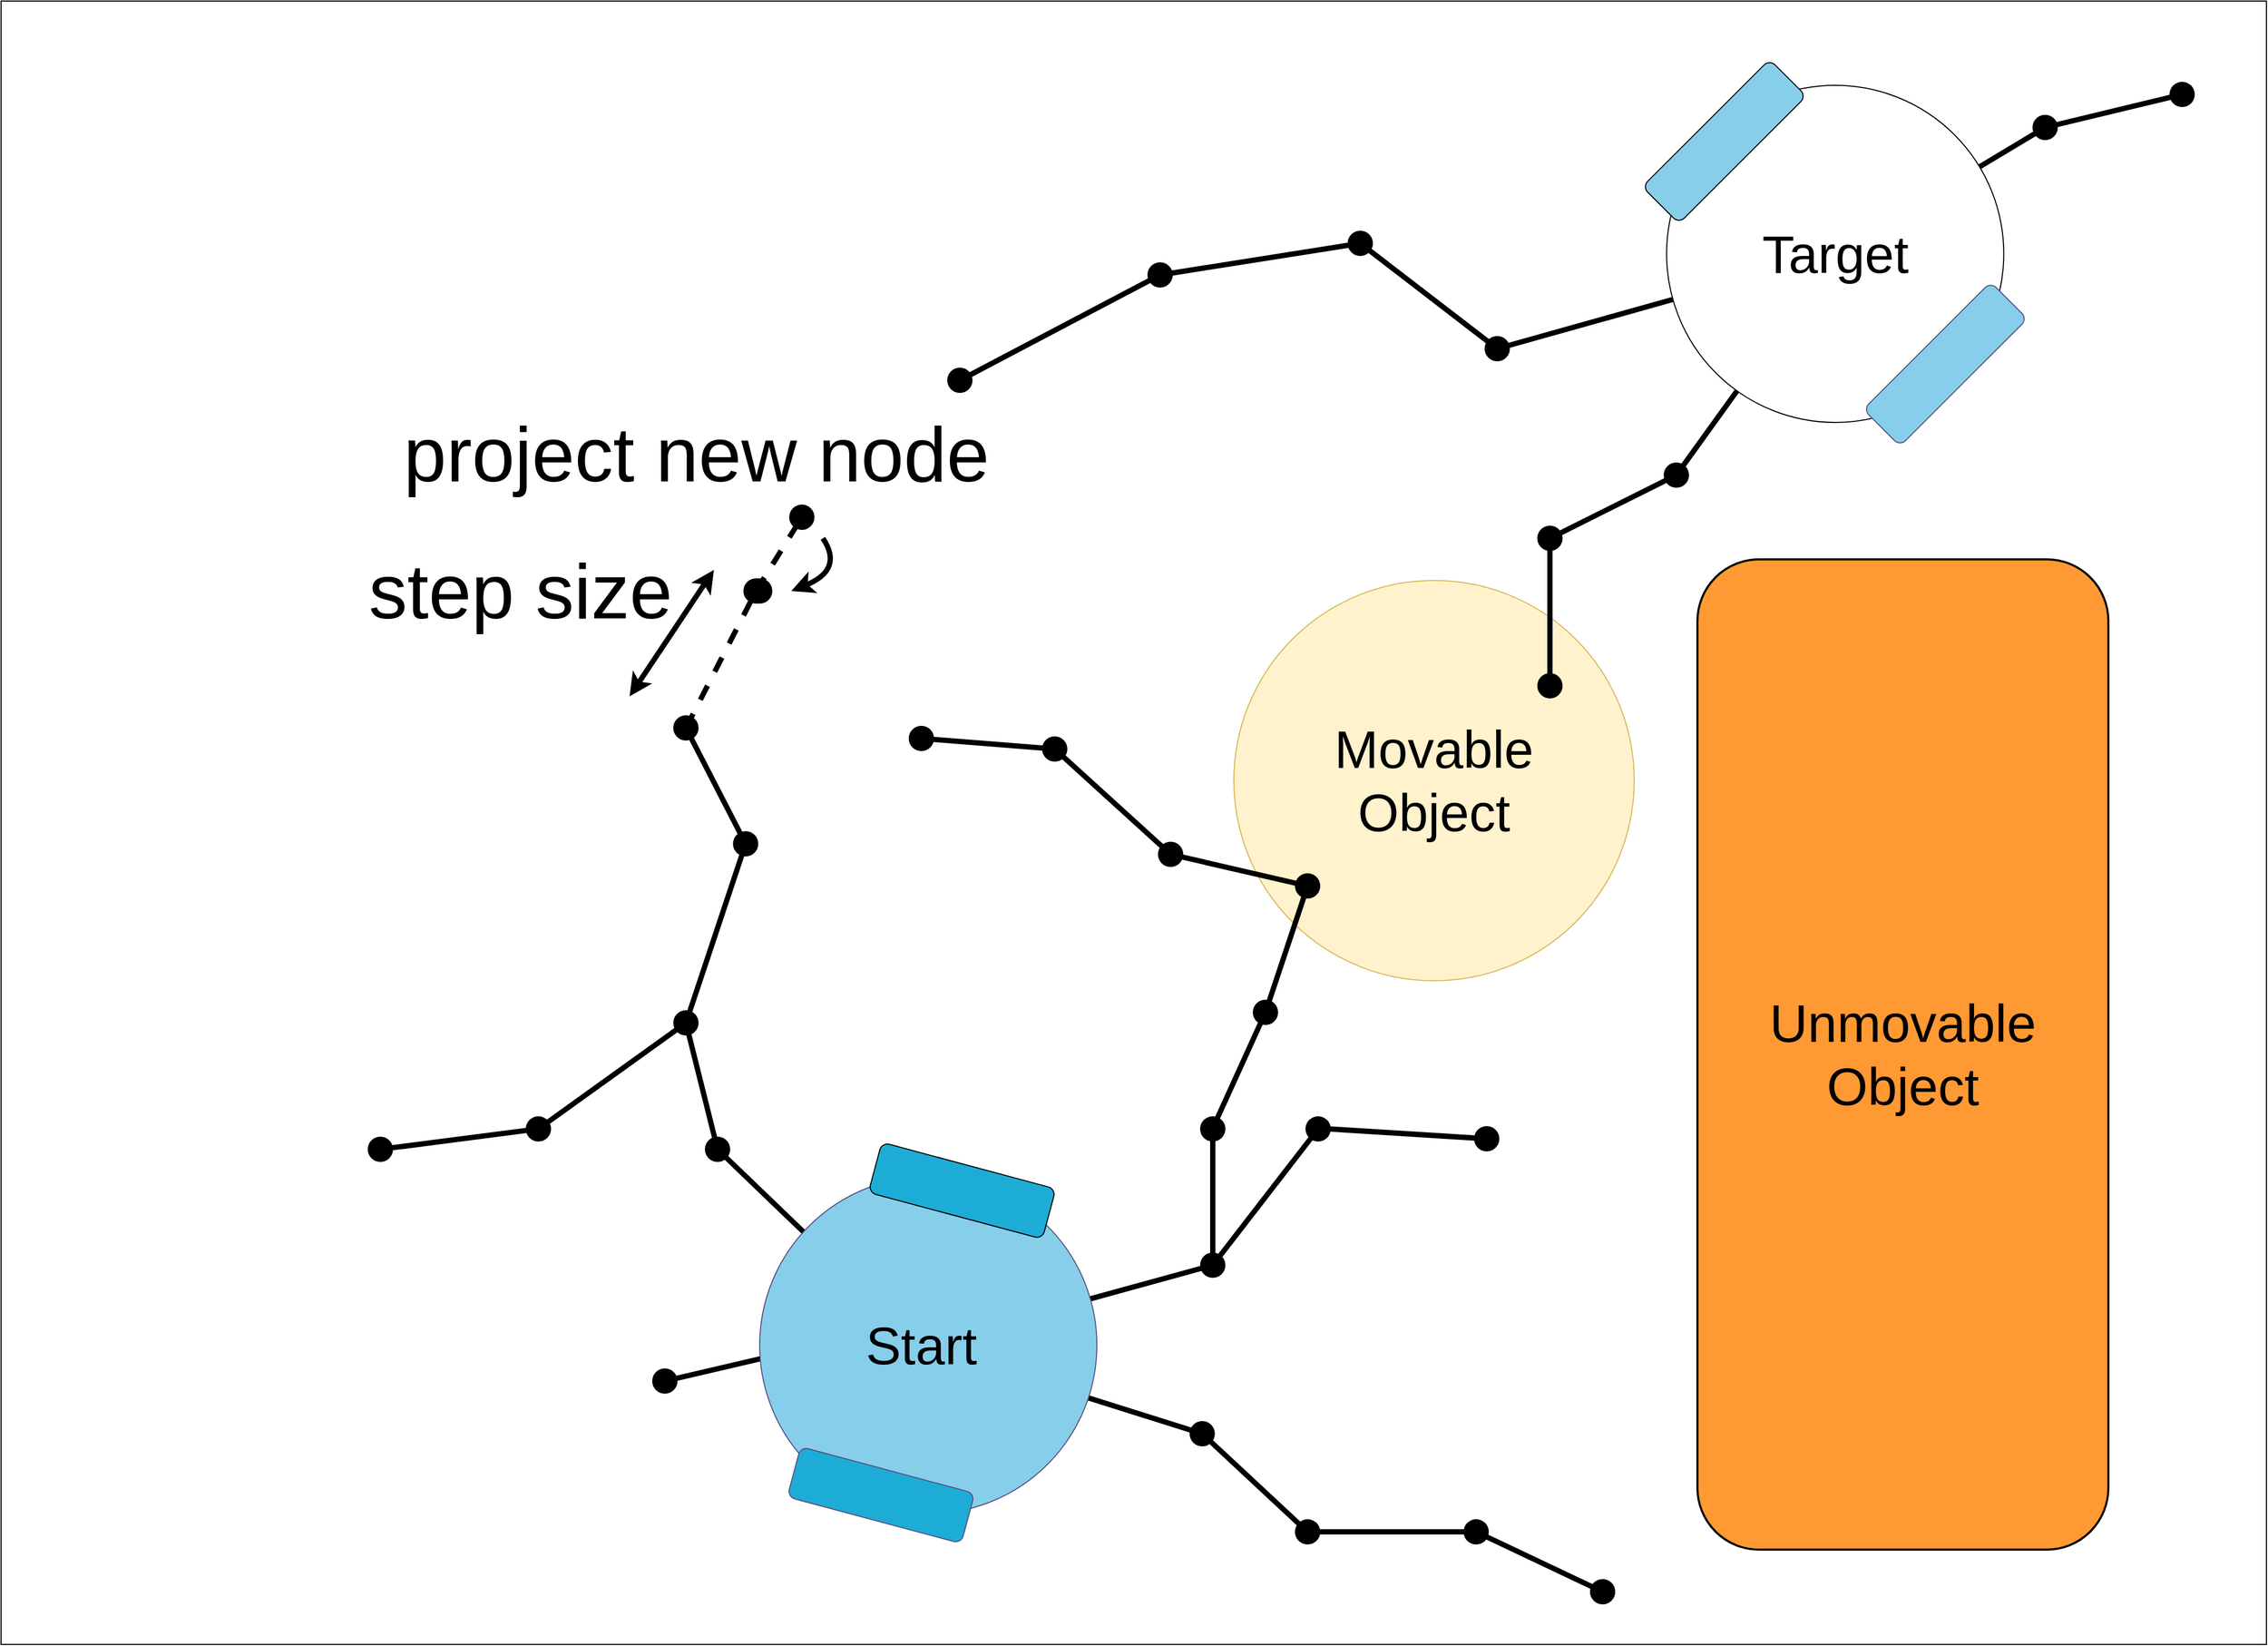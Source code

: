 <mxfile version="21.2.8" type="device">
  <diagram id="KiB-AufaJ31jpKkaHcrA" name="Page-1">
    <mxGraphModel dx="4037" dy="4073" grid="1" gridSize="10" guides="1" tooltips="1" connect="1" arrows="1" fold="1" page="1" pageScale="1" pageWidth="850" pageHeight="1100" math="1" shadow="0">
      <root>
        <mxCell id="0" />
        <mxCell id="1" parent="0" />
        <mxCell id="TYmxwHaKBvBNSKAMx3o7-3" value="" style="rounded=0;whiteSpace=wrap;html=1;fillColor=none;" parent="1" vertex="1">
          <mxGeometry x="-450" y="-2050" width="2150" height="1560" as="geometry" />
        </mxCell>
        <mxCell id="sVk9f4SAbp3rtPKEbEiQ-170" value="&lt;div style=&quot;text-align: center;&quot;&gt;&lt;span style=&quot;font-size: 73px;&quot;&gt;project new node&lt;/span&gt;&lt;/div&gt;" style="text;whiteSpace=wrap;html=1;fontSize=41;" parent="1" vertex="1">
          <mxGeometry x="-70" y="-1670" width="880" height="70" as="geometry" />
        </mxCell>
        <mxCell id="BsvD2IoLm9uMeXV5dR5e-3" value="" style="endArrow=none;html=1;rounded=0;fontSize=41;strokeWidth=5;startArrow=none;entryX=0.511;entryY=0.589;entryDx=0;entryDy=0;entryPerimeter=0;dashed=1;startFill=0;exitX=0.86;exitY=0.013;exitDx=0;exitDy=0;exitPerimeter=0;" parent="1" source="BsvD2IoLm9uMeXV5dR5e-5" target="TYmxwHaKBvBNSKAMx3o7-6" edge="1">
          <mxGeometry width="50" height="50" relative="1" as="geometry">
            <mxPoint x="286.55" y="-1520" as="sourcePoint" />
            <mxPoint x="336.55" y="-1610" as="targetPoint" />
          </mxGeometry>
        </mxCell>
        <mxCell id="BsvD2IoLm9uMeXV5dR5e-5" value="" style="shape=waypoint;sketch=0;fillStyle=solid;size=6;pointerEvents=1;points=[];fillColor=none;resizable=0;rotatable=0;perimeter=centerPerimeter;snapToPoint=1;fontSize=41;strokeColor=#000000;strokeWidth=10;" parent="1" vertex="1">
          <mxGeometry x="246.55" y="-1510" width="40" height="40" as="geometry" />
        </mxCell>
        <mxCell id="BsvD2IoLm9uMeXV5dR5e-6" value="" style="endArrow=none;html=1;rounded=0;fontSize=41;strokeWidth=5;startArrow=none;dashed=1;" parent="1" source="Qgr6WsGOUnXRDz1D9_mm-43" target="BsvD2IoLm9uMeXV5dR5e-5" edge="1">
          <mxGeometry width="50" height="50" relative="1" as="geometry">
            <mxPoint x="196.55" y="-1360" as="sourcePoint" />
            <mxPoint x="336.55" y="-1610" as="targetPoint" />
          </mxGeometry>
        </mxCell>
        <mxCell id="BsvD2IoLm9uMeXV5dR5e-7" value="" style="endArrow=none;html=1;fontSize=41;strokeWidth=5;startArrow=classic;startFill=1;curved=1;" parent="1" edge="1">
          <mxGeometry width="50" height="50" relative="1" as="geometry">
            <mxPoint x="300" y="-1490" as="sourcePoint" />
            <mxPoint x="330" y="-1540" as="targetPoint" />
            <Array as="points">
              <mxPoint x="350" y="-1510" />
            </Array>
          </mxGeometry>
        </mxCell>
        <mxCell id="BsvD2IoLm9uMeXV5dR5e-8" value="" style="endArrow=classic;html=1;rounded=0;fontSize=41;strokeWidth=5;startArrow=classic;startFill=1;endFill=1;" parent="1" edge="1">
          <mxGeometry width="50" height="50" relative="1" as="geometry">
            <mxPoint x="226.55" y="-1510" as="sourcePoint" />
            <mxPoint x="146.55" y="-1390" as="targetPoint" />
          </mxGeometry>
        </mxCell>
        <mxCell id="BsvD2IoLm9uMeXV5dR5e-9" value="&lt;div style=&quot;text-align: center;&quot;&gt;&lt;span style=&quot;font-size: 73px;&quot;&gt;step size&lt;/span&gt;&lt;/div&gt;" style="text;whiteSpace=wrap;html=1;fontSize=41;" parent="1" vertex="1">
          <mxGeometry x="-103.45" y="-1540" width="880" height="70" as="geometry" />
        </mxCell>
        <mxCell id="Qgr6WsGOUnXRDz1D9_mm-14" value="" style="endArrow=none;html=1;rounded=0;fontSize=41;strokeWidth=5;startArrow=none;exitX=0.35;exitY=-0.1;exitDx=0;exitDy=0;exitPerimeter=0;" parent="1" source="Qgr6WsGOUnXRDz1D9_mm-63" edge="1">
          <mxGeometry width="50" height="50" relative="1" as="geometry">
            <mxPoint x="210" y="-1070" as="sourcePoint" />
            <mxPoint x="411.543" y="-794.0" as="targetPoint" />
          </mxGeometry>
        </mxCell>
        <mxCell id="Qgr6WsGOUnXRDz1D9_mm-15" value="" style="endArrow=none;html=1;rounded=0;fontSize=41;strokeWidth=5;" parent="1" source="Qgr6WsGOUnXRDz1D9_mm-35" target="Qgr6WsGOUnXRDz1D9_mm-25" edge="1">
          <mxGeometry width="50" height="50" relative="1" as="geometry">
            <mxPoint x="945" y="-679.27" as="sourcePoint" />
            <mxPoint x="655" y="-710" as="targetPoint" />
            <Array as="points">
              <mxPoint x="690" y="-690" />
            </Array>
          </mxGeometry>
        </mxCell>
        <mxCell id="Qgr6WsGOUnXRDz1D9_mm-16" value="" style="endArrow=none;html=1;rounded=0;fontSize=41;strokeWidth=5;exitX=0.333;exitY=0.533;exitDx=0;exitDy=0;exitPerimeter=0;" parent="1" source="Qgr6WsGOUnXRDz1D9_mm-36" target="Qgr6WsGOUnXRDz1D9_mm-25" edge="1">
          <mxGeometry width="50" height="50" relative="1" as="geometry">
            <mxPoint x="975" y="-649.27" as="sourcePoint" />
            <mxPoint x="685" y="-680" as="targetPoint" />
            <Array as="points" />
          </mxGeometry>
        </mxCell>
        <mxCell id="Qgr6WsGOUnXRDz1D9_mm-17" value="" style="endArrow=none;html=1;rounded=0;fontSize=41;strokeWidth=5;startArrow=none;" parent="1" source="Qgr6WsGOUnXRDz1D9_mm-30" target="Qgr6WsGOUnXRDz1D9_mm-25" edge="1">
          <mxGeometry width="50" height="50" relative="1" as="geometry">
            <mxPoint x="200" y="-1080" as="sourcePoint" />
            <mxPoint x="-130" y="-1440" as="targetPoint" />
            <Array as="points">
              <mxPoint x="230" y="-960" />
            </Array>
          </mxGeometry>
        </mxCell>
        <mxCell id="Qgr6WsGOUnXRDz1D9_mm-18" value="&lt;font style=&quot;&quot;&gt;&lt;font style=&quot;font-size: 50px;&quot;&gt;Target&lt;/font&gt;&lt;br&gt;&lt;/font&gt;" style="ellipse;whiteSpace=wrap;html=1;aspect=fixed;fillColor=none;strokeWidth=1;" parent="1" vertex="1">
          <mxGeometry x="1130.73" y="-1970" width="320" height="320" as="geometry" />
        </mxCell>
        <mxCell id="Qgr6WsGOUnXRDz1D9_mm-19" value="" style="rounded=1;whiteSpace=wrap;html=1;rotation=-45;fillColor=#87CEEB;" parent="1" vertex="1">
          <mxGeometry x="1100" y="-1941.34" width="170.91" height="49.27" as="geometry" />
        </mxCell>
        <mxCell id="Qgr6WsGOUnXRDz1D9_mm-20" value="" style="rounded=1;whiteSpace=wrap;html=1;rotation=-45;fillColor=#87CEEB;strokeColor=#56517e;gradientColor=none;" parent="1" vertex="1">
          <mxGeometry x="1309.82" y="-1730" width="170.91" height="49.27" as="geometry" />
        </mxCell>
        <mxCell id="Qgr6WsGOUnXRDz1D9_mm-21" value="" style="group;rotation=15;fillColor=none;" parent="1" connectable="0" vertex="1">
          <mxGeometry x="236.647" y="-959.353" width="370.706" height="370.706" as="geometry" />
        </mxCell>
        <mxCell id="Qgr6WsGOUnXRDz1D9_mm-22" value="&lt;font style=&quot;font-size: 41px;&quot;&gt;&lt;br&gt;&lt;/font&gt;" style="ellipse;whiteSpace=wrap;html=1;aspect=fixed;fillColor=#87CEEB;strokeColor=#56517e;strokeWidth=1;rotation=25;" parent="Qgr6WsGOUnXRDz1D9_mm-21" vertex="1">
          <mxGeometry x="33.35" y="25.35" width="320" height="320" as="geometry" />
        </mxCell>
        <mxCell id="Qgr6WsGOUnXRDz1D9_mm-23" value="" style="rounded=1;whiteSpace=wrap;html=1;rotation=15;fillColor=#1dacd6;" parent="Qgr6WsGOUnXRDz1D9_mm-21" vertex="1">
          <mxGeometry x="140" y="14" width="170.91" height="49.27" as="geometry" />
        </mxCell>
        <mxCell id="Qgr6WsGOUnXRDz1D9_mm-24" value="" style="rounded=1;whiteSpace=wrap;html=1;rotation=15;fillColor=#1dacd6;strokeColor=#56517e;gradientColor=none;" parent="Qgr6WsGOUnXRDz1D9_mm-21" vertex="1">
          <mxGeometry x="63" y="303" width="170.91" height="49.27" as="geometry" />
        </mxCell>
        <mxCell id="Qgr6WsGOUnXRDz1D9_mm-25" value="&lt;font style=&quot;font-size: 50px;&quot;&gt;Start&lt;/font&gt;" style="text;html=1;align=center;verticalAlign=middle;resizable=0;points=[];autosize=1;strokeColor=none;fillColor=none;fontSize=41;" parent="1" vertex="1">
          <mxGeometry x="358.45" y="-809" width="130" height="70" as="geometry" />
        </mxCell>
        <mxCell id="Qgr6WsGOUnXRDz1D9_mm-26" value="&lt;font style=&quot;font-size: 50px;&quot;&gt;Unmovable&lt;br&gt;Object&lt;/font&gt;" style="rounded=1;whiteSpace=wrap;html=1;strokeWidth=2;fillColor=#FF9933;" parent="1" vertex="1">
          <mxGeometry x="1160" y="-1520" width="390" height="940" as="geometry" />
        </mxCell>
        <mxCell id="Qgr6WsGOUnXRDz1D9_mm-27" value="&lt;font style=&quot;font-size: 50px;&quot;&gt;Movable&lt;br&gt;Object&lt;/font&gt;" style="ellipse;whiteSpace=wrap;html=1;aspect=fixed;fillColor=#fff2cc;strokeColor=#d6b656;" parent="1" vertex="1">
          <mxGeometry x="720" y="-1500" width="380" height="380" as="geometry" />
        </mxCell>
        <mxCell id="Qgr6WsGOUnXRDz1D9_mm-28" value="" style="endArrow=none;html=1;rounded=0;fontSize=41;entryX=0.45;entryY=0.6;entryDx=0;entryDy=0;entryPerimeter=0;strokeWidth=5;" parent="1" source="Qgr6WsGOUnXRDz1D9_mm-34" target="Qgr6WsGOUnXRDz1D9_mm-40" edge="1">
          <mxGeometry width="50" height="50" relative="1" as="geometry">
            <mxPoint x="510" y="-1860" as="sourcePoint" />
            <mxPoint x="390" y="-1744.63" as="targetPoint" />
          </mxGeometry>
        </mxCell>
        <mxCell id="Qgr6WsGOUnXRDz1D9_mm-29" value="" style="endArrow=none;html=1;rounded=0;fontSize=41;strokeWidth=5;" parent="1" target="Qgr6WsGOUnXRDz1D9_mm-30" edge="1">
          <mxGeometry width="50" height="50" relative="1" as="geometry">
            <mxPoint x="200" y="-1080" as="sourcePoint" />
            <mxPoint x="401.543" y="-804" as="targetPoint" />
          </mxGeometry>
        </mxCell>
        <mxCell id="Qgr6WsGOUnXRDz1D9_mm-30" value="" style="shape=waypoint;sketch=0;fillStyle=solid;size=6;pointerEvents=1;points=[];fillColor=none;resizable=0;rotatable=0;perimeter=centerPerimeter;snapToPoint=1;fontSize=41;strokeColor=#000000;strokeWidth=10;" parent="1" vertex="1">
          <mxGeometry x="180" y="-1100" width="40" height="40" as="geometry" />
        </mxCell>
        <mxCell id="Qgr6WsGOUnXRDz1D9_mm-31" value="" style="shape=waypoint;sketch=0;fillStyle=solid;size=6;pointerEvents=1;points=[];fillColor=none;resizable=0;rotatable=0;perimeter=centerPerimeter;snapToPoint=1;fontSize=41;strokeColor=#000000;strokeWidth=10;" parent="1" vertex="1">
          <mxGeometry x="-110" y="-980" width="40" height="40" as="geometry" />
        </mxCell>
        <mxCell id="Qgr6WsGOUnXRDz1D9_mm-32" value="" style="shape=waypoint;sketch=0;fillStyle=solid;size=6;pointerEvents=1;points=[];fillColor=none;resizable=0;rotatable=0;perimeter=centerPerimeter;snapToPoint=1;fontSize=41;strokeColor=#000000;strokeWidth=10;" parent="1" vertex="1">
          <mxGeometry x="40" y="-999.35" width="40" height="40" as="geometry" />
        </mxCell>
        <mxCell id="Qgr6WsGOUnXRDz1D9_mm-33" value="" style="shape=waypoint;sketch=0;fillStyle=solid;size=6;pointerEvents=1;points=[];fillColor=none;resizable=0;rotatable=0;perimeter=centerPerimeter;snapToPoint=1;fontSize=41;strokeColor=#000000;strokeWidth=10;" parent="1" vertex="1">
          <mxGeometry x="950" y="-1740" width="40" height="40" as="geometry" />
        </mxCell>
        <mxCell id="Qgr6WsGOUnXRDz1D9_mm-34" value="" style="shape=waypoint;sketch=0;fillStyle=solid;size=6;pointerEvents=1;points=[];fillColor=none;resizable=0;rotatable=0;perimeter=centerPerimeter;snapToPoint=1;fontSize=41;strokeColor=#000000;strokeWidth=10;" parent="1" vertex="1">
          <mxGeometry x="1600" y="-1981.34" width="40" height="40" as="geometry" />
        </mxCell>
        <mxCell id="Qgr6WsGOUnXRDz1D9_mm-35" value="" style="shape=waypoint;sketch=0;fillStyle=solid;size=6;pointerEvents=1;points=[];fillColor=none;resizable=0;rotatable=0;perimeter=centerPerimeter;snapToPoint=1;fontSize=41;strokeColor=#000000;strokeWidth=10;" parent="1" vertex="1">
          <mxGeometry x="770" y="-616.83" width="40" height="40" as="geometry" />
        </mxCell>
        <mxCell id="Qgr6WsGOUnXRDz1D9_mm-36" value="" style="shape=waypoint;sketch=0;fillStyle=solid;size=6;pointerEvents=1;points=[];fillColor=none;resizable=0;rotatable=0;perimeter=centerPerimeter;snapToPoint=1;fontSize=41;strokeColor=#000000;strokeWidth=10;" parent="1" vertex="1">
          <mxGeometry x="680" y="-870" width="40" height="40" as="geometry" />
        </mxCell>
        <mxCell id="Qgr6WsGOUnXRDz1D9_mm-37" value="" style="shape=waypoint;sketch=0;fillStyle=solid;size=6;pointerEvents=1;points=[];fillColor=none;resizable=0;rotatable=0;perimeter=centerPerimeter;snapToPoint=1;fontSize=41;strokeColor=#000000;strokeWidth=10;" parent="1" vertex="1">
          <mxGeometry x="1050" y="-560" width="40" height="40" as="geometry" />
        </mxCell>
        <mxCell id="Qgr6WsGOUnXRDz1D9_mm-38" value="" style="shape=waypoint;sketch=0;fillStyle=solid;size=6;pointerEvents=1;points=[];fillColor=none;resizable=0;rotatable=0;perimeter=centerPerimeter;snapToPoint=1;fontSize=41;strokeColor=#000000;strokeWidth=10;" parent="1" vertex="1">
          <mxGeometry x="930" y="-616.83" width="40" height="40" as="geometry" />
        </mxCell>
        <mxCell id="Qgr6WsGOUnXRDz1D9_mm-39" value="" style="shape=waypoint;sketch=0;fillStyle=solid;size=6;pointerEvents=1;points=[];fillColor=none;resizable=0;rotatable=0;perimeter=centerPerimeter;snapToPoint=1;fontSize=41;strokeColor=#000000;strokeWidth=10;" parent="1" vertex="1">
          <mxGeometry x="1120" y="-1620" width="40" height="40" as="geometry" />
        </mxCell>
        <mxCell id="Qgr6WsGOUnXRDz1D9_mm-40" value="" style="shape=waypoint;sketch=0;fillStyle=solid;size=6;pointerEvents=1;points=[];fillColor=none;resizable=0;rotatable=0;perimeter=centerPerimeter;snapToPoint=1;fontSize=41;strokeColor=#000000;strokeWidth=10;" parent="1" vertex="1">
          <mxGeometry x="1470" y="-1950" width="40" height="40" as="geometry" />
        </mxCell>
        <mxCell id="Qgr6WsGOUnXRDz1D9_mm-41" value="" style="shape=waypoint;sketch=0;fillStyle=solid;size=6;pointerEvents=1;points=[];fillColor=none;resizable=0;rotatable=0;perimeter=centerPerimeter;snapToPoint=1;fontSize=41;strokeColor=#000000;strokeWidth=10;" parent="1" vertex="1">
          <mxGeometry x="1000" y="-1420" width="40" height="40" as="geometry" />
        </mxCell>
        <mxCell id="Qgr6WsGOUnXRDz1D9_mm-42" value="" style="shape=waypoint;sketch=0;fillStyle=solid;size=6;pointerEvents=1;points=[];fillColor=none;resizable=0;rotatable=0;perimeter=centerPerimeter;snapToPoint=1;fontSize=41;strokeColor=#000000;strokeWidth=10;" parent="1" vertex="1">
          <mxGeometry x="1000" y="-1560" width="40" height="40" as="geometry" />
        </mxCell>
        <mxCell id="Qgr6WsGOUnXRDz1D9_mm-43" value="" style="shape=waypoint;sketch=0;fillStyle=solid;size=6;pointerEvents=1;points=[];fillColor=none;resizable=0;rotatable=0;perimeter=centerPerimeter;snapToPoint=1;fontSize=41;strokeColor=#000000;strokeWidth=10;" parent="1" vertex="1">
          <mxGeometry x="180" y="-1380" width="40" height="40" as="geometry" />
        </mxCell>
        <mxCell id="Qgr6WsGOUnXRDz1D9_mm-44" value="" style="endArrow=none;html=1;rounded=0;fontSize=41;strokeWidth=5;startArrow=none;exitX=0;exitY=0.05;exitDx=0;exitDy=0;exitPerimeter=0;" parent="1" source="Qgr6WsGOUnXRDz1D9_mm-39" target="Qgr6WsGOUnXRDz1D9_mm-18" edge="1">
          <mxGeometry width="50" height="50" relative="1" as="geometry">
            <mxPoint x="210" y="-1070" as="sourcePoint" />
            <mxPoint x="411.543" y="-794" as="targetPoint" />
          </mxGeometry>
        </mxCell>
        <mxCell id="Qgr6WsGOUnXRDz1D9_mm-45" value="" style="endArrow=none;html=1;rounded=0;fontSize=41;entryX=0.678;entryY=0.385;entryDx=0;entryDy=0;entryPerimeter=0;strokeWidth=5;exitX=0.428;exitY=0.503;exitDx=0;exitDy=0;exitPerimeter=0;" parent="1" source="Qgr6WsGOUnXRDz1D9_mm-39" target="Qgr6WsGOUnXRDz1D9_mm-42" edge="1">
          <mxGeometry width="50" height="50" relative="1" as="geometry">
            <mxPoint x="880" y="-1819.27" as="sourcePoint" />
            <mxPoint x="590" y="-1850.0" as="targetPoint" />
            <Array as="points" />
          </mxGeometry>
        </mxCell>
        <mxCell id="Qgr6WsGOUnXRDz1D9_mm-46" value="" style="endArrow=none;html=1;rounded=0;fontSize=41;strokeWidth=5;startArrow=none;" parent="1" source="Qgr6WsGOUnXRDz1D9_mm-59" edge="1">
          <mxGeometry width="50" height="50" relative="1" as="geometry">
            <mxPoint x="890" y="-1809.27" as="sourcePoint" />
            <mxPoint x="840" y="-1820" as="targetPoint" />
            <Array as="points">
              <mxPoint x="840" y="-1820" />
            </Array>
          </mxGeometry>
        </mxCell>
        <mxCell id="Qgr6WsGOUnXRDz1D9_mm-47" value="" style="endArrow=none;html=1;rounded=0;fontSize=41;strokeWidth=5;" parent="1" source="Qgr6WsGOUnXRDz1D9_mm-40" target="Qgr6WsGOUnXRDz1D9_mm-18" edge="1">
          <mxGeometry width="50" height="50" relative="1" as="geometry">
            <mxPoint x="900" y="-1799.27" as="sourcePoint" />
            <mxPoint x="610" y="-1830.0" as="targetPoint" />
            <Array as="points" />
          </mxGeometry>
        </mxCell>
        <mxCell id="Qgr6WsGOUnXRDz1D9_mm-48" value="" style="endArrow=none;html=1;rounded=0;fontSize=41;entryX=0.604;entryY=0.492;entryDx=0;entryDy=0;entryPerimeter=0;strokeWidth=5;" parent="1" source="Qgr6WsGOUnXRDz1D9_mm-18" target="Qgr6WsGOUnXRDz1D9_mm-33" edge="1">
          <mxGeometry width="50" height="50" relative="1" as="geometry">
            <mxPoint x="910" y="-1789.27" as="sourcePoint" />
            <mxPoint x="620" y="-1820.0" as="targetPoint" />
            <Array as="points" />
          </mxGeometry>
        </mxCell>
        <mxCell id="Qgr6WsGOUnXRDz1D9_mm-49" value="" style="endArrow=none;html=1;rounded=0;fontSize=41;strokeWidth=5;" parent="1" source="Qgr6WsGOUnXRDz1D9_mm-38" target="Qgr6WsGOUnXRDz1D9_mm-35" edge="1">
          <mxGeometry width="50" height="50" relative="1" as="geometry">
            <mxPoint x="955" y="-669.27" as="sourcePoint" />
            <mxPoint x="665" y="-700" as="targetPoint" />
            <Array as="points" />
          </mxGeometry>
        </mxCell>
        <mxCell id="Qgr6WsGOUnXRDz1D9_mm-50" value="" style="endArrow=none;html=1;rounded=0;fontSize=41;entryX=0.458;entryY=0.783;entryDx=0;entryDy=0;entryPerimeter=0;strokeWidth=5;" parent="1" source="Qgr6WsGOUnXRDz1D9_mm-37" target="Qgr6WsGOUnXRDz1D9_mm-38" edge="1">
          <mxGeometry width="50" height="50" relative="1" as="geometry">
            <mxPoint x="985" y="-639.27" as="sourcePoint" />
            <mxPoint x="695" y="-670" as="targetPoint" />
            <Array as="points" />
          </mxGeometry>
        </mxCell>
        <mxCell id="Qgr6WsGOUnXRDz1D9_mm-51" value="" style="endArrow=none;html=1;rounded=0;fontSize=41;entryX=0.825;entryY=1.136;entryDx=0;entryDy=0;entryPerimeter=0;strokeWidth=5;exitX=0.575;exitY=1.207;exitDx=0;exitDy=0;exitPerimeter=0;" parent="1" source="Qgr6WsGOUnXRDz1D9_mm-42" target="Qgr6WsGOUnXRDz1D9_mm-41" edge="1">
          <mxGeometry width="50" height="50" relative="1" as="geometry">
            <mxPoint x="995" y="-629.27" as="sourcePoint" />
            <mxPoint x="705" y="-660" as="targetPoint" />
            <Array as="points" />
          </mxGeometry>
        </mxCell>
        <mxCell id="Qgr6WsGOUnXRDz1D9_mm-52" value="" style="endArrow=none;html=1;rounded=0;fontSize=41;strokeWidth=5;startArrow=none;exitX=0.552;exitY=0.627;exitDx=0;exitDy=0;exitPerimeter=0;" parent="1" source="Qgr6WsGOUnXRDz1D9_mm-31" target="Qgr6WsGOUnXRDz1D9_mm-32" edge="1">
          <mxGeometry width="50" height="50" relative="1" as="geometry">
            <mxPoint x="-200" y="-950" as="sourcePoint" />
            <mxPoint x="411.543" y="-794.0" as="targetPoint" />
          </mxGeometry>
        </mxCell>
        <mxCell id="Qgr6WsGOUnXRDz1D9_mm-53" value="" style="endArrow=none;html=1;rounded=0;fontSize=41;strokeWidth=5;startArrow=none;" parent="1" source="Qgr6WsGOUnXRDz1D9_mm-32" target="Qgr6WsGOUnXRDz1D9_mm-30" edge="1">
          <mxGeometry width="50" height="50" relative="1" as="geometry">
            <mxPoint x="220" y="-1060" as="sourcePoint" />
            <mxPoint x="421.543" y="-784.0" as="targetPoint" />
          </mxGeometry>
        </mxCell>
        <mxCell id="Qgr6WsGOUnXRDz1D9_mm-54" value="" style="endArrow=none;html=1;rounded=0;fontSize=41;strokeWidth=5;startArrow=none;entryX=0.484;entryY=0.57;entryDx=0;entryDy=0;entryPerimeter=0;" parent="1" source="Qgr6WsGOUnXRDz1D9_mm-30" target="Qgr6WsGOUnXRDz1D9_mm-57" edge="1">
          <mxGeometry width="50" height="50" relative="1" as="geometry">
            <mxPoint x="230" y="-1050" as="sourcePoint" />
            <mxPoint x="270" y="-1240" as="targetPoint" />
          </mxGeometry>
        </mxCell>
        <mxCell id="Qgr6WsGOUnXRDz1D9_mm-55" value="" style="endArrow=none;html=1;rounded=0;fontSize=41;strokeWidth=5;startArrow=none;exitDx=0;exitDy=0;exitPerimeter=0;" parent="1" source="Qgr6WsGOUnXRDz1D9_mm-57" edge="1">
          <mxGeometry width="50" height="50" relative="1" as="geometry">
            <mxPoint x="240" y="-1040" as="sourcePoint" />
            <mxPoint x="260" y="-1240" as="targetPoint" />
          </mxGeometry>
        </mxCell>
        <mxCell id="Qgr6WsGOUnXRDz1D9_mm-56" value="" style="endArrow=none;html=1;rounded=0;fontSize=41;strokeWidth=5;startArrow=none;" parent="1" target="Qgr6WsGOUnXRDz1D9_mm-57" edge="1">
          <mxGeometry width="50" height="50" relative="1" as="geometry">
            <mxPoint x="200" y="-1360" as="sourcePoint" />
            <mxPoint x="260" y="-1240" as="targetPoint" />
          </mxGeometry>
        </mxCell>
        <mxCell id="Qgr6WsGOUnXRDz1D9_mm-57" value="" style="shape=waypoint;sketch=0;fillStyle=solid;size=6;pointerEvents=1;points=[];fillColor=none;resizable=0;rotatable=0;perimeter=centerPerimeter;snapToPoint=1;fontSize=41;strokeColor=#000000;strokeWidth=10;" parent="1" vertex="1">
          <mxGeometry x="236.65" y="-1270" width="40" height="40" as="geometry" />
        </mxCell>
        <mxCell id="Qgr6WsGOUnXRDz1D9_mm-58" value="" style="endArrow=none;html=1;rounded=0;fontSize=41;strokeWidth=5;" parent="1" source="Qgr6WsGOUnXRDz1D9_mm-33" target="Qgr6WsGOUnXRDz1D9_mm-59" edge="1">
          <mxGeometry width="50" height="50" relative="1" as="geometry">
            <mxPoint x="940" y="-1700.73" as="sourcePoint" />
            <mxPoint x="850" y="-1790" as="targetPoint" />
            <Array as="points" />
          </mxGeometry>
        </mxCell>
        <mxCell id="Qgr6WsGOUnXRDz1D9_mm-59" value="" style="shape=waypoint;sketch=0;fillStyle=solid;size=6;pointerEvents=1;points=[];fillColor=none;resizable=0;rotatable=0;perimeter=centerPerimeter;snapToPoint=1;fontSize=41;strokeColor=#000000;strokeWidth=10;" parent="1" vertex="1">
          <mxGeometry x="820" y="-1840" width="40" height="40" as="geometry" />
        </mxCell>
        <mxCell id="Qgr6WsGOUnXRDz1D9_mm-61" value="" style="shape=waypoint;sketch=0;fillStyle=solid;size=6;pointerEvents=1;points=[];fillColor=none;resizable=0;rotatable=0;perimeter=centerPerimeter;snapToPoint=1;fontSize=41;strokeColor=#000000;strokeWidth=10;" parent="1" vertex="1">
          <mxGeometry x="780" y="-999.35" width="40" height="40" as="geometry" />
        </mxCell>
        <mxCell id="Qgr6WsGOUnXRDz1D9_mm-62" value="" style="shape=waypoint;sketch=0;fillStyle=solid;size=6;pointerEvents=1;points=[];fillColor=none;resizable=0;rotatable=0;perimeter=centerPerimeter;snapToPoint=1;fontSize=41;strokeColor=#000000;strokeWidth=10;" parent="1" vertex="1">
          <mxGeometry x="940" y="-990" width="40" height="40" as="geometry" />
        </mxCell>
        <mxCell id="Qgr6WsGOUnXRDz1D9_mm-63" value="" style="shape=waypoint;sketch=0;fillStyle=solid;size=6;pointerEvents=1;points=[];fillColor=none;resizable=0;rotatable=0;perimeter=centerPerimeter;snapToPoint=1;fontSize=41;strokeColor=#000000;strokeWidth=10;" parent="1" vertex="1">
          <mxGeometry x="160" y="-760" width="40" height="40" as="geometry" />
        </mxCell>
        <mxCell id="Qgr6WsGOUnXRDz1D9_mm-64" value="" style="shape=waypoint;sketch=0;fillStyle=solid;size=6;pointerEvents=1;points=[];fillColor=none;resizable=0;rotatable=0;perimeter=centerPerimeter;snapToPoint=1;fontSize=41;strokeColor=#000000;strokeWidth=10;" parent="1" vertex="1">
          <mxGeometry x="730" y="-1110" width="40" height="40" as="geometry" />
        </mxCell>
        <mxCell id="Qgr6WsGOUnXRDz1D9_mm-65" value="" style="shape=waypoint;sketch=0;fillStyle=solid;size=6;pointerEvents=1;points=[];fillColor=none;resizable=0;rotatable=0;perimeter=centerPerimeter;snapToPoint=1;fontSize=41;strokeColor=#000000;strokeWidth=10;" parent="1" vertex="1">
          <mxGeometry x="770" y="-1230" width="40" height="40" as="geometry" />
        </mxCell>
        <mxCell id="Qgr6WsGOUnXRDz1D9_mm-66" value="" style="shape=waypoint;sketch=0;fillStyle=solid;size=6;pointerEvents=1;points=[];fillColor=none;resizable=0;rotatable=0;perimeter=centerPerimeter;snapToPoint=1;fontSize=41;strokeColor=#000000;strokeWidth=10;" parent="1" vertex="1">
          <mxGeometry x="403.45" y="-1370" width="40" height="40" as="geometry" />
        </mxCell>
        <mxCell id="Qgr6WsGOUnXRDz1D9_mm-67" value="" style="shape=waypoint;sketch=0;fillStyle=solid;size=6;pointerEvents=1;points=[];fillColor=none;resizable=0;rotatable=0;perimeter=centerPerimeter;snapToPoint=1;fontSize=41;strokeColor=#000000;strokeWidth=10;" parent="1" vertex="1">
          <mxGeometry x="530" y="-1360" width="40" height="40" as="geometry" />
        </mxCell>
        <mxCell id="Qgr6WsGOUnXRDz1D9_mm-68" value="" style="endArrow=none;html=1;rounded=0;fontSize=41;strokeWidth=5;exitX=0.667;exitY=0.559;exitDx=0;exitDy=0;exitPerimeter=0;entryX=0.625;entryY=0.617;entryDx=0;entryDy=0;entryPerimeter=0;" parent="1" source="Qgr6WsGOUnXRDz1D9_mm-61" target="Qgr6WsGOUnXRDz1D9_mm-36" edge="1">
          <mxGeometry width="50" height="50" relative="1" as="geometry">
            <mxPoint x="710" y="-840" as="sourcePoint" />
            <mxPoint x="488.45" y="-779.115" as="targetPoint" />
            <Array as="points" />
          </mxGeometry>
        </mxCell>
        <mxCell id="Qgr6WsGOUnXRDz1D9_mm-69" value="" style="endArrow=none;html=1;rounded=0;fontSize=41;strokeWidth=5;exitX=0.375;exitY=0.45;exitDx=0;exitDy=0;exitPerimeter=0;" parent="1" source="Qgr6WsGOUnXRDz1D9_mm-62" edge="1">
          <mxGeometry width="50" height="50" relative="1" as="geometry">
            <mxPoint x="720" y="-830" as="sourcePoint" />
            <mxPoint x="800" y="-980" as="targetPoint" />
            <Array as="points" />
          </mxGeometry>
        </mxCell>
        <mxCell id="Qgr6WsGOUnXRDz1D9_mm-70" value="" style="endArrow=none;html=1;rounded=0;fontSize=41;strokeWidth=5;" parent="1" source="Qgr6WsGOUnXRDz1D9_mm-64" target="Qgr6WsGOUnXRDz1D9_mm-36" edge="1">
          <mxGeometry width="50" height="50" relative="1" as="geometry">
            <mxPoint x="730" y="-820" as="sourcePoint" />
            <mxPoint x="508.45" y="-759.115" as="targetPoint" />
            <Array as="points">
              <mxPoint x="700" y="-980" />
            </Array>
          </mxGeometry>
        </mxCell>
        <mxCell id="Qgr6WsGOUnXRDz1D9_mm-71" value="" style="endArrow=none;html=1;rounded=0;fontSize=41;strokeWidth=5;exitX=0.458;exitY=0.7;exitDx=0;exitDy=0;exitPerimeter=0;entryX=0.5;entryY=0.45;entryDx=0;entryDy=0;entryPerimeter=0;" parent="1" source="Qgr6WsGOUnXRDz1D9_mm-65" target="Qgr6WsGOUnXRDz1D9_mm-64" edge="1">
          <mxGeometry width="50" height="50" relative="1" as="geometry">
            <mxPoint x="740" y="-810" as="sourcePoint" />
            <mxPoint x="518.45" y="-749.115" as="targetPoint" />
            <Array as="points" />
          </mxGeometry>
        </mxCell>
        <mxCell id="Qgr6WsGOUnXRDz1D9_mm-72" value="" style="endArrow=none;html=1;rounded=0;fontSize=41;strokeWidth=5;exitX=0.375;exitY=0.7;exitDx=0;exitDy=0;exitPerimeter=0;" parent="1" source="Qgr6WsGOUnXRDz1D9_mm-67" target="Qgr6WsGOUnXRDz1D9_mm-65" edge="1">
          <mxGeometry width="50" height="50" relative="1" as="geometry">
            <mxPoint x="750" y="-800" as="sourcePoint" />
            <mxPoint x="528.45" y="-739.115" as="targetPoint" />
            <Array as="points">
              <mxPoint x="660" y="-1240" />
            </Array>
          </mxGeometry>
        </mxCell>
        <mxCell id="Qgr6WsGOUnXRDz1D9_mm-73" value="" style="endArrow=none;html=1;rounded=0;fontSize=41;strokeWidth=5;exitX=0.58;exitY=0.742;exitDx=0;exitDy=0;exitPerimeter=0;" parent="1" source="Qgr6WsGOUnXRDz1D9_mm-66" target="Qgr6WsGOUnXRDz1D9_mm-67" edge="1">
          <mxGeometry width="50" height="50" relative="1" as="geometry">
            <mxPoint x="760" y="-790" as="sourcePoint" />
            <mxPoint x="590" y="-930" as="targetPoint" />
            <Array as="points" />
          </mxGeometry>
        </mxCell>
        <mxCell id="Qgr6WsGOUnXRDz1D9_mm-74" value="" style="shape=waypoint;sketch=0;fillStyle=solid;size=6;pointerEvents=1;points=[];fillColor=none;resizable=0;rotatable=0;perimeter=centerPerimeter;snapToPoint=1;fontSize=41;strokeColor=#000000;strokeWidth=10;" parent="1" vertex="1">
          <mxGeometry x="250.0" y="-1510" width="40" height="40" as="geometry" />
        </mxCell>
        <mxCell id="Qgr6WsGOUnXRDz1D9_mm-78" value="" style="shape=waypoint;sketch=0;fillStyle=solid;size=6;pointerEvents=1;points=[];fillColor=none;resizable=0;rotatable=0;perimeter=centerPerimeter;snapToPoint=1;fontSize=41;strokeColor=#000000;strokeWidth=10;" parent="1" vertex="1">
          <mxGeometry x="210" y="-980" width="40" height="40" as="geometry" />
        </mxCell>
        <mxCell id="Qgr6WsGOUnXRDz1D9_mm-79" value="" style="shape=waypoint;sketch=0;fillStyle=solid;size=6;pointerEvents=1;points=[];fillColor=none;resizable=0;rotatable=0;perimeter=centerPerimeter;snapToPoint=1;fontSize=41;strokeColor=#000000;strokeWidth=10;" parent="1" vertex="1">
          <mxGeometry x="670" y="-710" width="40" height="40" as="geometry" />
        </mxCell>
        <mxCell id="Qgr6WsGOUnXRDz1D9_mm-80" value="" style="shape=waypoint;sketch=0;fillStyle=solid;size=6;pointerEvents=1;points=[];fillColor=none;resizable=0;rotatable=0;perimeter=centerPerimeter;snapToPoint=1;fontSize=41;strokeColor=#000000;strokeWidth=10;" parent="1" vertex="1">
          <mxGeometry x="680" y="-999.35" width="40" height="40" as="geometry" />
        </mxCell>
        <mxCell id="Qgr6WsGOUnXRDz1D9_mm-81" value="" style="shape=waypoint;sketch=0;fillStyle=solid;size=6;pointerEvents=1;points=[];fillColor=none;resizable=0;rotatable=0;perimeter=centerPerimeter;snapToPoint=1;fontSize=41;strokeColor=#000000;strokeWidth=10;" parent="1" vertex="1">
          <mxGeometry x="640" y="-1260" width="40" height="40" as="geometry" />
        </mxCell>
        <mxCell id="TYmxwHaKBvBNSKAMx3o7-6" value="" style="shape=waypoint;sketch=0;fillStyle=solid;size=6;pointerEvents=1;points=[];fillColor=none;resizable=0;rotatable=0;perimeter=centerPerimeter;snapToPoint=1;fontSize=41;strokeColor=#000000;strokeWidth=10;" parent="1" vertex="1">
          <mxGeometry x="290" y="-1580" width="40" height="40" as="geometry" />
        </mxCell>
        <mxCell id="TYmxwHaKBvBNSKAMx3o7-9" value="" style="endArrow=none;html=1;rounded=0;fontSize=41;strokeWidth=5;entryX=0.481;entryY=0.625;entryDx=0;entryDy=0;entryPerimeter=0;strokeColor=#000000;" parent="1" edge="1">
          <mxGeometry width="50" height="50" relative="1" as="geometry">
            <mxPoint x="650" y="-1790" as="sourcePoint" />
            <mxPoint x="840" y="-1820" as="targetPoint" />
          </mxGeometry>
        </mxCell>
        <mxCell id="TYmxwHaKBvBNSKAMx3o7-10" value="" style="endArrow=none;html=1;rounded=0;fontSize=41;strokeWidth=5;strokeColor=#000000;" parent="1" edge="1">
          <mxGeometry width="50" height="50" relative="1" as="geometry">
            <mxPoint x="460" y="-1690" as="sourcePoint" />
            <mxPoint x="650" y="-1790.0" as="targetPoint" />
          </mxGeometry>
        </mxCell>
        <mxCell id="TYmxwHaKBvBNSKAMx3o7-11" value="" style="shape=waypoint;sketch=0;fillStyle=solid;size=6;pointerEvents=1;points=[];fillColor=none;resizable=0;rotatable=0;perimeter=centerPerimeter;snapToPoint=1;fontSize=41;strokeColor=#000000;strokeWidth=10;" parent="1" vertex="1">
          <mxGeometry x="630" y="-1810" width="40" height="40" as="geometry" />
        </mxCell>
        <mxCell id="TYmxwHaKBvBNSKAMx3o7-12" value="" style="shape=waypoint;sketch=0;fillStyle=solid;size=6;pointerEvents=1;points=[];fillColor=none;resizable=0;rotatable=0;perimeter=centerPerimeter;snapToPoint=1;fontSize=41;strokeColor=#000000;strokeWidth=10;" parent="1" vertex="1">
          <mxGeometry x="440" y="-1710" width="40" height="40" as="geometry" />
        </mxCell>
      </root>
    </mxGraphModel>
  </diagram>
</mxfile>
